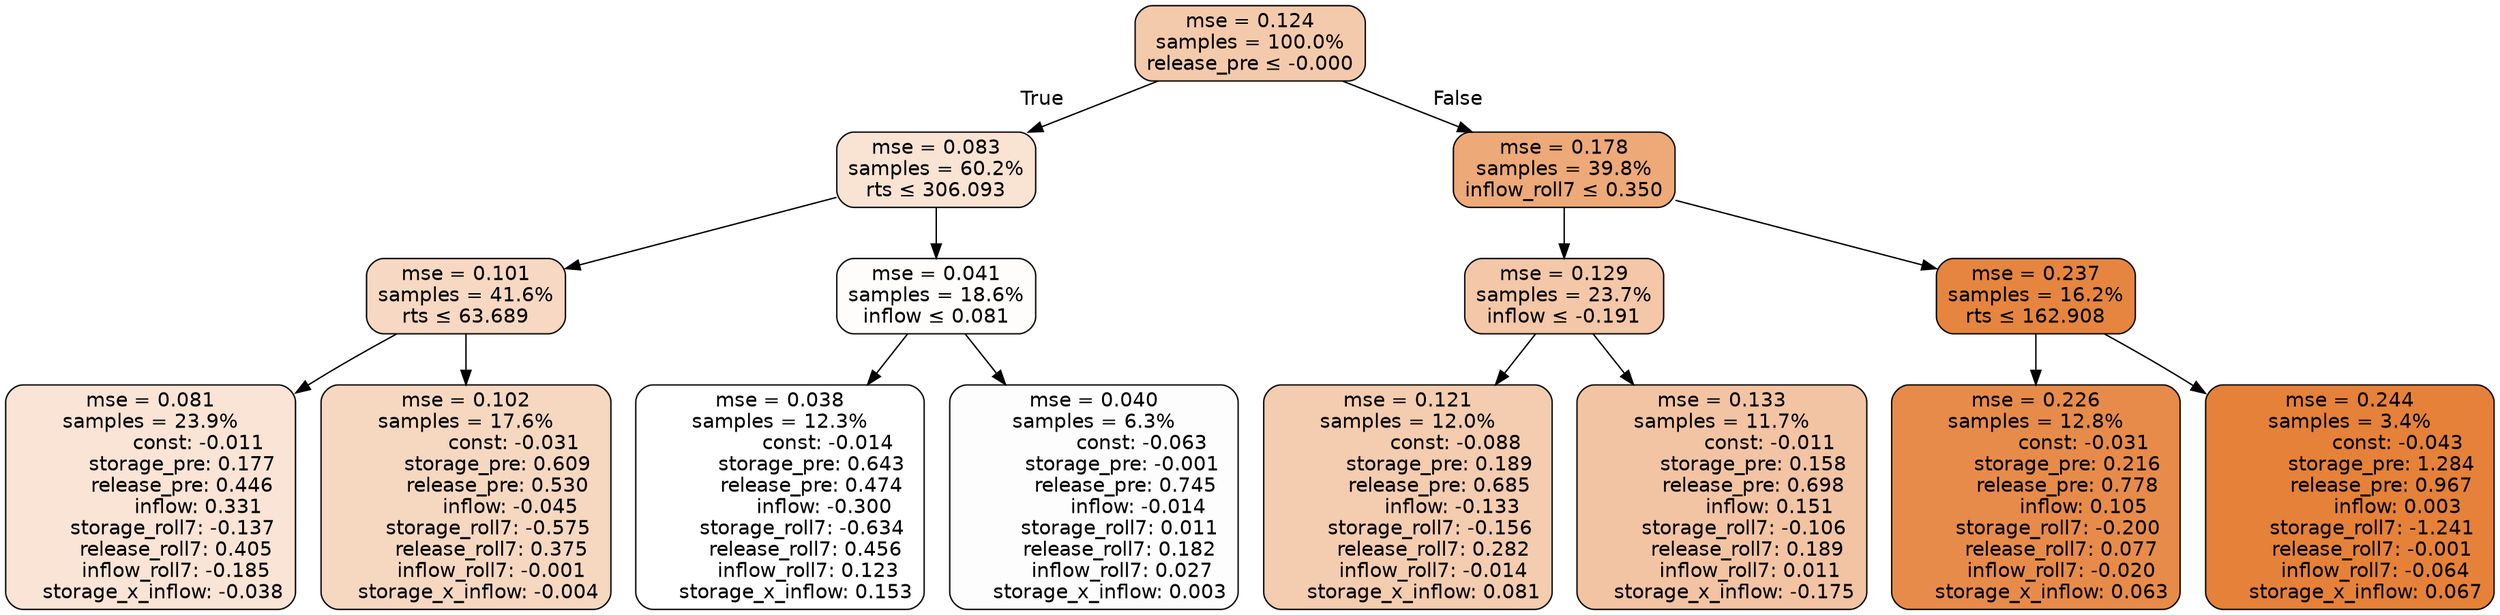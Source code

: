 digraph tree {
bgcolor="transparent"
node [shape=rectangle, style="filled, rounded", color="black", fontname=helvetica] ;
edge [fontname=helvetica] ;
	"0" [label="mse = 0.124
samples = 100.0%
release_pre &le; -0.000", fillcolor="#f4caac"]
	"1" [label="mse = 0.083
samples = 60.2%
rts &le; 306.093", fillcolor="#f9e3d3"]
	"2" [label="mse = 0.101
samples = 41.6%
rts &le; 63.689", fillcolor="#f7d8c2"]
	"3" [label="mse = 0.081
samples = 23.9%
               const: -0.011
          storage_pre: 0.177
          release_pre: 0.446
               inflow: 0.331
       storage_roll7: -0.137
        release_roll7: 0.405
        inflow_roll7: -0.185
    storage_x_inflow: -0.038", fillcolor="#f9e4d5"]
	"4" [label="mse = 0.102
samples = 17.6%
               const: -0.031
          storage_pre: 0.609
          release_pre: 0.530
              inflow: -0.045
       storage_roll7: -0.575
        release_roll7: 0.375
        inflow_roll7: -0.001
    storage_x_inflow: -0.004", fillcolor="#f6d8c1"]
	"5" [label="mse = 0.041
samples = 18.6%
inflow &le; 0.081", fillcolor="#fefdfc"]
	"6" [label="mse = 0.038
samples = 12.3%
               const: -0.014
          storage_pre: 0.643
          release_pre: 0.474
              inflow: -0.300
       storage_roll7: -0.634
        release_roll7: 0.456
         inflow_roll7: 0.123
     storage_x_inflow: 0.153", fillcolor="#ffffff"]
	"7" [label="mse = 0.040
samples = 6.3%
               const: -0.063
         storage_pre: -0.001
          release_pre: 0.745
              inflow: -0.014
        storage_roll7: 0.011
        release_roll7: 0.182
         inflow_roll7: 0.027
     storage_x_inflow: 0.003", fillcolor="#fefdfd"]
	"8" [label="mse = 0.178
samples = 39.8%
inflow_roll7 &le; 0.350", fillcolor="#eda978"]
	"9" [label="mse = 0.129
samples = 23.7%
inflow &le; -0.191", fillcolor="#f3c7a7"]
	"10" [label="mse = 0.121
samples = 12.0%
               const: -0.088
          storage_pre: 0.189
          release_pre: 0.685
              inflow: -0.133
       storage_roll7: -0.156
        release_roll7: 0.282
        inflow_roll7: -0.014
     storage_x_inflow: 0.081", fillcolor="#f4ccaf"]
	"11" [label="mse = 0.133
samples = 11.7%
               const: -0.011
          storage_pre: 0.158
          release_pre: 0.698
               inflow: 0.151
       storage_roll7: -0.106
        release_roll7: 0.189
         inflow_roll7: 0.011
    storage_x_inflow: -0.175", fillcolor="#f2c4a3"]
	"12" [label="mse = 0.237
samples = 16.2%
rts &le; 162.908", fillcolor="#e5853f"]
	"13" [label="mse = 0.226
samples = 12.8%
               const: -0.031
          storage_pre: 0.216
          release_pre: 0.778
               inflow: 0.105
       storage_roll7: -0.200
        release_roll7: 0.077
        inflow_roll7: -0.020
     storage_x_inflow: 0.063", fillcolor="#e78b4a"]
	"14" [label="mse = 0.244
samples = 3.4%
               const: -0.043
          storage_pre: 1.284
          release_pre: 0.967
               inflow: 0.003
       storage_roll7: -1.241
       release_roll7: -0.001
        inflow_roll7: -0.064
     storage_x_inflow: 0.067", fillcolor="#e58139"]

	"0" -> "1" [labeldistance=2.5, labelangle=45, headlabel="True"]
	"1" -> "2"
	"2" -> "3"
	"2" -> "4"
	"1" -> "5"
	"5" -> "6"
	"5" -> "7"
	"0" -> "8" [labeldistance=2.5, labelangle=-45, headlabel="False"]
	"8" -> "9"
	"9" -> "10"
	"9" -> "11"
	"8" -> "12"
	"12" -> "13"
	"12" -> "14"
}